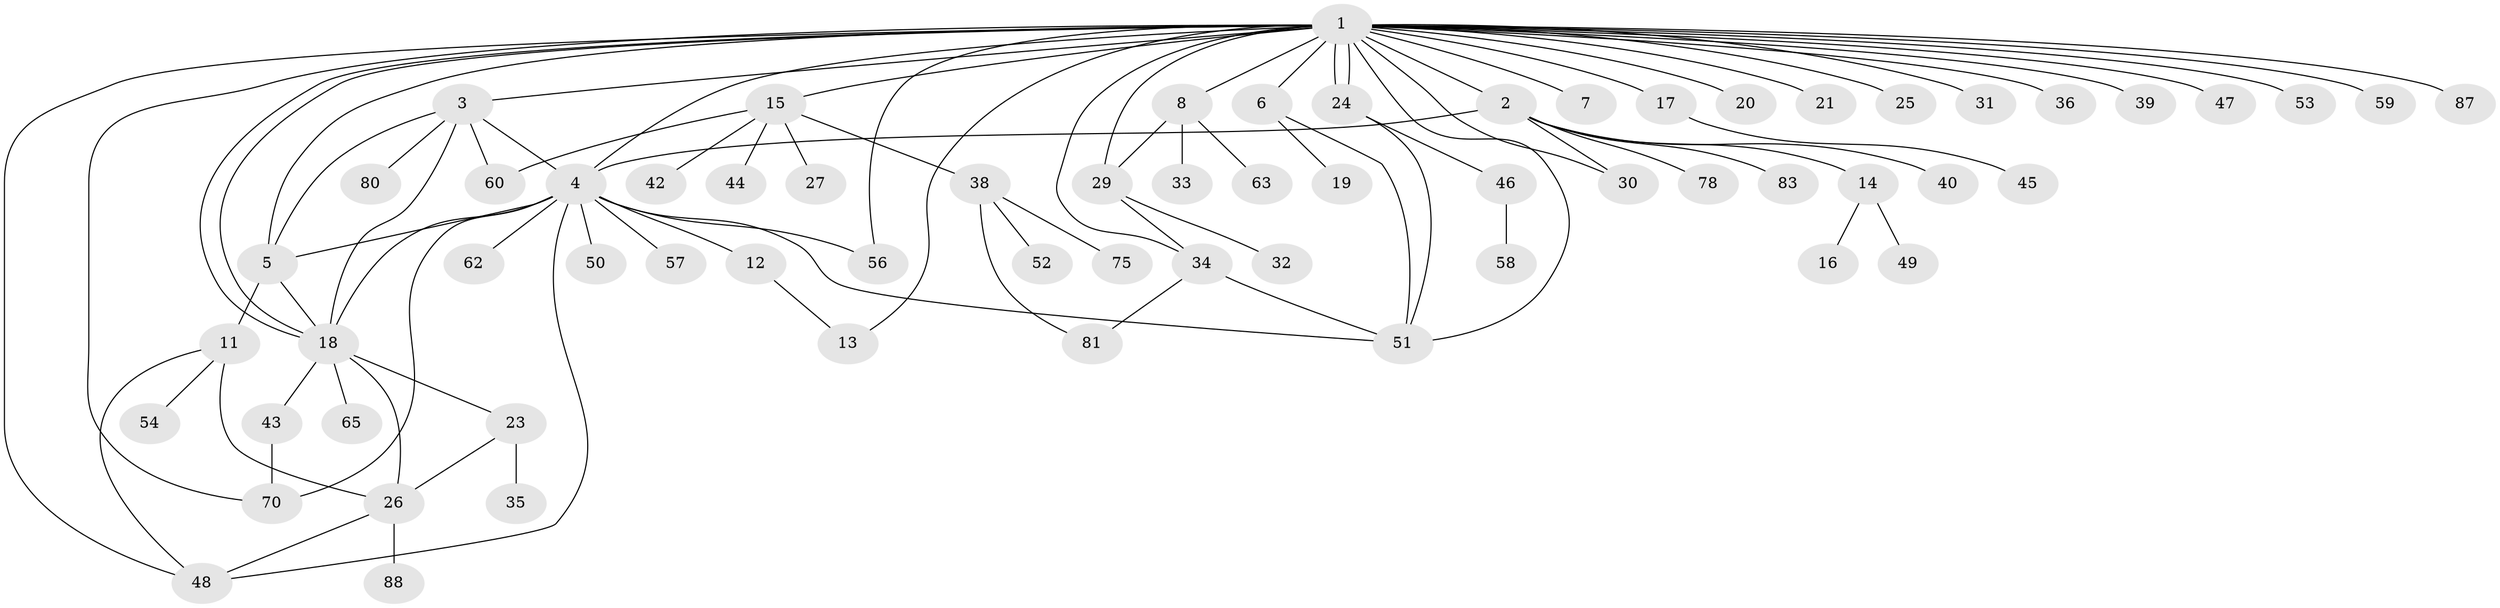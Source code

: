 // original degree distribution, {32: 0.011363636363636364, 8: 0.011363636363636364, 4: 0.10227272727272728, 9: 0.022727272727272728, 7: 0.03409090909090909, 3: 0.06818181818181818, 2: 0.26136363636363635, 6: 0.022727272727272728, 1: 0.4318181818181818, 5: 0.03409090909090909}
// Generated by graph-tools (version 1.1) at 2025/11/02/27/25 16:11:10]
// undirected, 64 vertices, 90 edges
graph export_dot {
graph [start="1"]
  node [color=gray90,style=filled];
  1 [super="+72"];
  2 [super="+69"];
  3 [super="+76"];
  4 [super="+10"];
  5 [super="+28"];
  6 [super="+66"];
  7 [super="+71"];
  8 [super="+9"];
  11 [super="+67"];
  12;
  13 [super="+82"];
  14 [super="+22"];
  15 [super="+84"];
  16;
  17;
  18;
  19;
  20;
  21;
  23 [super="+41"];
  24 [super="+55"];
  25;
  26 [super="+85"];
  27;
  29 [super="+74"];
  30;
  31;
  32;
  33;
  34 [super="+37"];
  35 [super="+77"];
  36;
  38 [super="+73"];
  39;
  40;
  42;
  43 [super="+61"];
  44;
  45;
  46;
  47;
  48 [super="+79"];
  49 [super="+68"];
  50;
  51;
  52;
  53;
  54;
  56 [super="+64"];
  57;
  58;
  59 [super="+86"];
  60;
  62;
  63;
  65;
  70;
  75;
  78;
  80;
  81;
  83;
  87;
  88;
  1 -- 2;
  1 -- 3;
  1 -- 4;
  1 -- 5 [weight=2];
  1 -- 6;
  1 -- 7 [weight=2];
  1 -- 8;
  1 -- 13;
  1 -- 15;
  1 -- 17;
  1 -- 18;
  1 -- 18;
  1 -- 20;
  1 -- 21;
  1 -- 24;
  1 -- 24;
  1 -- 25;
  1 -- 29;
  1 -- 30;
  1 -- 31;
  1 -- 34;
  1 -- 36;
  1 -- 39;
  1 -- 47;
  1 -- 51;
  1 -- 53;
  1 -- 56 [weight=2];
  1 -- 59;
  1 -- 87;
  1 -- 70;
  1 -- 48;
  2 -- 14;
  2 -- 30;
  2 -- 40;
  2 -- 78;
  2 -- 83;
  2 -- 4;
  3 -- 18;
  3 -- 4 [weight=2];
  3 -- 80;
  3 -- 5 [weight=2];
  3 -- 60;
  4 -- 5;
  4 -- 18;
  4 -- 48;
  4 -- 57;
  4 -- 62;
  4 -- 70;
  4 -- 50;
  4 -- 51;
  4 -- 56;
  4 -- 12;
  5 -- 11 [weight=3];
  5 -- 18;
  6 -- 19;
  6 -- 51;
  8 -- 33;
  8 -- 63;
  8 -- 29;
  11 -- 26;
  11 -- 54;
  11 -- 48;
  12 -- 13;
  14 -- 16;
  14 -- 49;
  15 -- 27;
  15 -- 38;
  15 -- 42;
  15 -- 44;
  15 -- 60;
  17 -- 45;
  18 -- 23;
  18 -- 26;
  18 -- 43;
  18 -- 65;
  23 -- 35;
  23 -- 26;
  24 -- 46;
  24 -- 51;
  26 -- 88;
  26 -- 48;
  29 -- 32;
  29 -- 34;
  34 -- 81;
  34 -- 51;
  38 -- 52;
  38 -- 75;
  38 -- 81;
  43 -- 70;
  46 -- 58;
}

